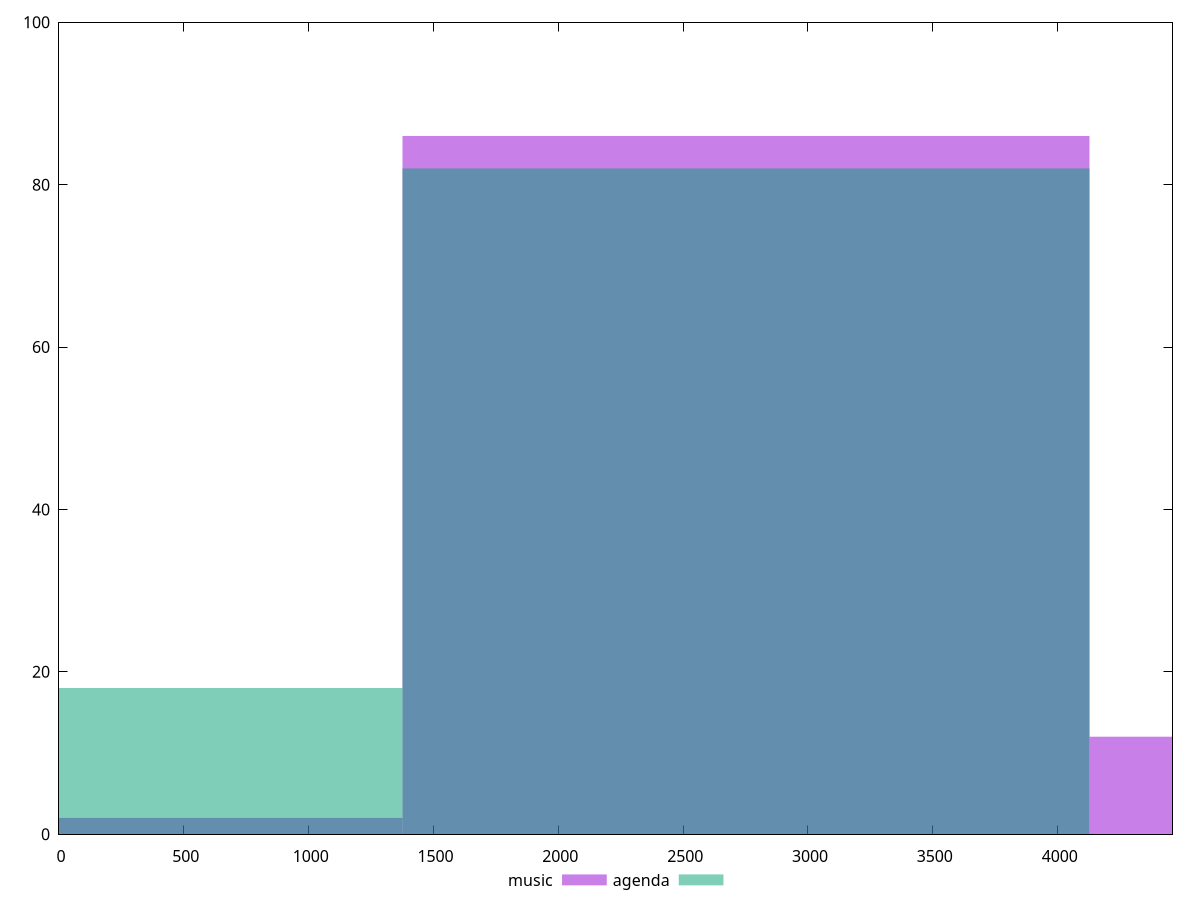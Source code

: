 reset

$music <<EOF
2751.6376891443538 86
0 2
5503.2753782887075 12
EOF

$agenda <<EOF
2751.6376891443538 82
0 18
EOF

set key outside below
set boxwidth 2751.6376891443538
set xrange [0:4460]
set yrange [0:100]
set trange [0:100]
set style fill transparent solid 0.5 noborder
set terminal svg size 640, 500 enhanced background rgb 'white'
set output "report/report_00029_2021-02-24T13-36-40.390Z/unused-javascript/comparison/histogram/0_vs_1.svg"

plot $music title "music" with boxes, \
     $agenda title "agenda" with boxes

reset
